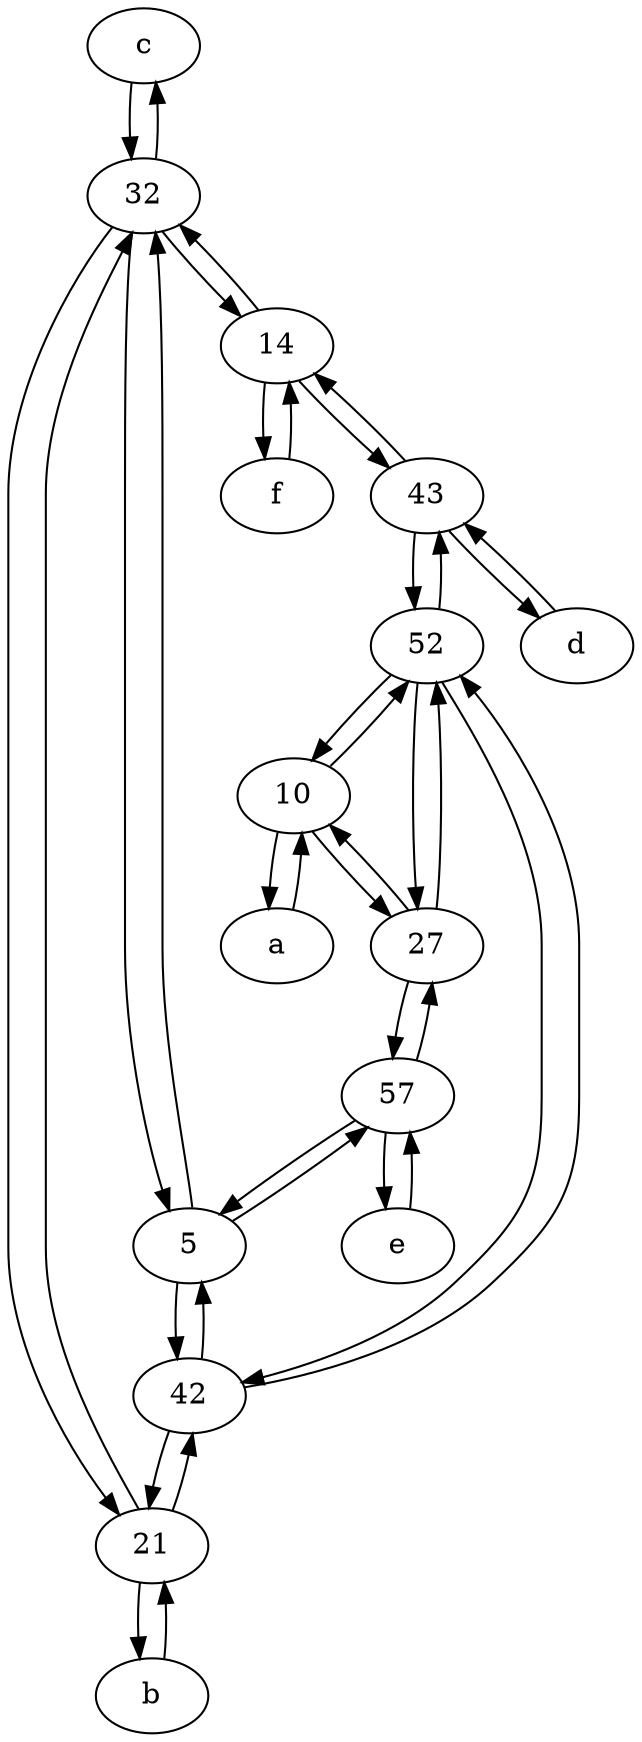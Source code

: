 digraph  {
	c [pos="20,10!"];
	5;
	21;
	f [pos="15,45!"];
	b [pos="50,20!"];
	57;
	52;
	a [pos="40,10!"];
	d [pos="20,30!"];
	43;
	27;
	e [pos="30,50!"];
	42;
	32;
	10;
	14;
	52 -> 42;
	a -> 10;
	32 -> 14;
	14 -> 43;
	b -> 21;
	43 -> d;
	21 -> b;
	42 -> 52;
	52 -> 43;
	43 -> 52;
	57 -> 5;
	5 -> 57;
	52 -> 27;
	27 -> 52;
	43 -> 14;
	21 -> 32;
	c -> 32;
	27 -> 10;
	14 -> 32;
	32 -> 21;
	10 -> 52;
	21 -> 42;
	14 -> f;
	10 -> a;
	10 -> 27;
	27 -> 57;
	42 -> 21;
	32 -> c;
	42 -> 5;
	57 -> 27;
	5 -> 42;
	57 -> e;
	e -> 57;
	d -> 43;
	32 -> 5;
	5 -> 32;
	f -> 14;
	52 -> 10;

	}